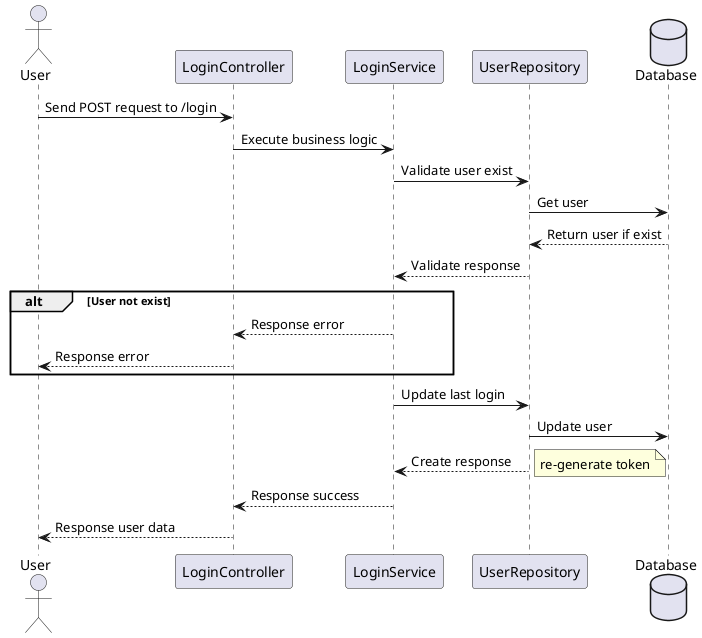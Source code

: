 @startuml
actor User
participant "LoginController" as Controller
participant "LoginService" as Service
participant "UserRepository" as Repository
database Database

User -> Controller: Send POST request to /login
Controller -> Service: Execute business logic
Service -> Repository: Validate user exist
Repository -> Database: Get user
Database --> Repository: Return user if exist
Repository --> Service: Validate response
alt User not exist
Service --> Controller: Response error
Controller --> User: Response error
end
Service -> Repository: Update last login
Repository -> Database: Update user
Repository --> Service: Create response
note right
    re-generate token
end note
Service --> Controller: Response success
Controller --> User: Response user data
@enduml